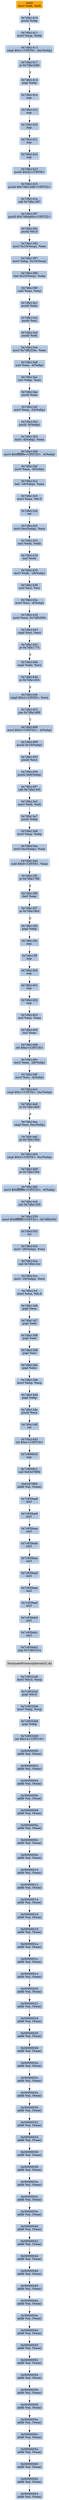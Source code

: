 digraph G {
node[shape=rectangle,style=filled,fillcolor=lightsteelblue,color=lightsteelblue]
bgcolor="transparent"
a0x7dfa140emovl_edi_edi[label="start\nmovl %edi, %edi",color="lightgrey",fillcolor="orange"];
a0x7dfa1410pushl_ebp[label="0x7dfa1410\npushl %ebp"];
a0x7dfa1411movl_esp_ebp[label="0x7dfa1411\nmovl %esp, %ebp"];
a0x7dfa1413cmpl_0x1UINT8_0xcebp_[label="0x7dfa1413\ncmpl $0x1<UINT8>, 0xc(%ebp)"];
a0x7dfa1417je_0x7dfa1b9d[label="0x7dfa1417\nje 0x7dfa1b9d"];
a0x7dfa141dpopl_ebp[label="0x7dfa141d\npopl %ebp"];
a0x7dfa141enop_[label="0x7dfa141e\nnop "];
a0x7dfa141fnop_[label="0x7dfa141f\nnop "];
a0x7dfa1420nop_[label="0x7dfa1420\nnop "];
a0x7dfa1421nop_[label="0x7dfa1421\nnop "];
a0x7dfa1422nop_[label="0x7dfa1422\nnop "];
a0x7dfa1423pushl_0x2cUINT8[label="0x7dfa1423\npushl $0x2c<UINT8>"];
a0x7dfa1425pushl_0x7dfa14d8UINT32[label="0x7dfa1425\npushl $0x7dfa14d8<UINT32>"];
a0x7dfa142acall_0x7dfa1387[label="0x7dfa142a\ncall 0x7dfa1387"];
a0x7dfa1387pushl_0x7dfabd0cUINT32[label="0x7dfa1387\npushl $0x7dfabd0c<UINT32>"];
a0x7dfa138cpushl_fs_0[label="0x7dfa138c\npushl %fs:0"];
a0x7dfa1393movl_0x10esp__eax[label="0x7dfa1393\nmovl 0x10(%esp), %eax"];
a0x7dfa1397movl_ebp_0x10esp_[label="0x7dfa1397\nmovl %ebp, 0x10(%esp)"];
a0x7dfa139bleal_0x10esp__ebp[label="0x7dfa139b\nleal 0x10(%esp), %ebp"];
a0x7dfa139fsubl_eax_esp[label="0x7dfa139f\nsubl %eax, %esp"];
a0x7dfa13a1pushl_ebx[label="0x7dfa13a1\npushl %ebx"];
a0x7dfa13a2pushl_esi[label="0x7dfa13a2\npushl %esi"];
a0x7dfa13a3pushl_edi[label="0x7dfa13a3\npushl %edi"];
a0x7dfa13a4movl_0x7dfb204c_eax[label="0x7dfa13a4\nmovl 0x7dfb204c, %eax"];
a0x7dfa13a9xorl_eax__4ebp_[label="0x7dfa13a9\nxorl %eax, -4(%ebp)"];
a0x7dfa13acxorl_ebp_eax[label="0x7dfa13ac\nxorl %ebp, %eax"];
a0x7dfa13aepushl_eax[label="0x7dfa13ae\npushl %eax"];
a0x7dfa13afmovl_esp__24ebp_[label="0x7dfa13af\nmovl %esp, -24(%ebp)"];
a0x7dfa13b2pushl__8ebp_[label="0x7dfa13b2\npushl -8(%ebp)"];
a0x7dfa13b5movl__4ebp__eax[label="0x7dfa13b5\nmovl -4(%ebp), %eax"];
a0x7dfa13b8movl_0xfffffffeUINT32__4ebp_[label="0x7dfa13b8\nmovl $0xfffffffe<UINT32>, -4(%ebp)"];
a0x7dfa13bfmovl_eax__8ebp_[label="0x7dfa13bf\nmovl %eax, -8(%ebp)"];
a0x7dfa13c2leal__16ebp__eax[label="0x7dfa13c2\nleal -16(%ebp), %eax"];
a0x7dfa13c5movl_eax_fs_0[label="0x7dfa13c5\nmovl %eax, %fs:0"];
a0x7dfa13cbret[label="0x7dfa13cb\nret"];
a0x7dfa142fmovl_0xcebp__ecx[label="0x7dfa142f\nmovl 0xc(%ebp), %ecx"];
a0x7dfa1432xorl_edx_edx[label="0x7dfa1432\nxorl %edx, %edx"];
a0x7dfa1434incl_edx[label="0x7dfa1434\nincl %edx"];
a0x7dfa1435movl_edx__28ebp_[label="0x7dfa1435\nmovl %edx, -28(%ebp)"];
a0x7dfa1438xorl_esi_esi[label="0x7dfa1438\nxorl %esi, %esi"];
a0x7dfa143amovl_esi__4ebp_[label="0x7dfa143a\nmovl %esi, -4(%ebp)"];
a0x7dfa143dmovl_ecx_0x7dfb200c[label="0x7dfa143d\nmovl %ecx, 0x7dfb200c"];
a0x7dfa1443cmpl_esi_ecx[label="0x7dfa1443\ncmpl %esi, %ecx"];
a0x7dfa1445je_0x7dfa1775[label="0x7dfa1445\nje 0x7dfa1775"];
a0x7dfa144bcmpl_edx_ecx[label="0x7dfa144b\ncmpl %edx, %ecx"];
a0x7dfa144dje_0x7dfa1454[label="0x7dfa144d\nje 0x7dfa1454"];
a0x7dfa144fcmpl_0x2UINT8_ecx[label="0x7dfa144f\ncmpl $0x2<UINT8>, %ecx"];
a0x7dfa1452jne_0x7dfa1489[label="0x7dfa1452\njne 0x7dfa1489"];
a0x7dfa1489movl_0x3UINT32__4ebp_[label="0x7dfa1489\nmovl $0x3<UINT32>, -4(%ebp)"];
a0x7dfa1490pushl_0x10ebp_[label="0x7dfa1490\npushl 0x10(%ebp)"];
a0x7dfa1493pushl_ecx[label="0x7dfa1493\npushl %ecx"];
a0x7dfa1494pushl_0x8ebp_[label="0x7dfa1494\npushl 0x8(%ebp)"];
a0x7dfa1497call_0x7dfa13e5[label="0x7dfa1497\ncall 0x7dfa13e5"];
a0x7dfa13e5movl_edi_edi[label="0x7dfa13e5\nmovl %edi, %edi"];
a0x7dfa13e7pushl_ebp[label="0x7dfa13e7\npushl %ebp"];
a0x7dfa13e8movl_esp_ebp[label="0x7dfa13e8\nmovl %esp, %ebp"];
a0x7dfa13eamovl_0xcebp__eax[label="0x7dfa13ea\nmovl 0xc(%ebp), %eax"];
a0x7dfa13edsubl_0x0UINT8_eax[label="0x7dfa13ed\nsubl $0x0<UINT8>, %eax"];
a0x7dfa13f0je_0x7dfa1786[label="0x7dfa13f0\nje 0x7dfa1786"];
a0x7dfa13f6decl_eax[label="0x7dfa13f6\ndecl %eax"];
a0x7dfa13f7je_0x7dfa19b5[label="0x7dfa13f7\nje 0x7dfa19b5"];
a0x7dfa13fdpopl_ebp[label="0x7dfa13fd\npopl %ebp"];
a0x7dfa13fenop_[label="0x7dfa13fe\nnop "];
a0x7dfa13ffnop_[label="0x7dfa13ff\nnop "];
a0x7dfa1400nop_[label="0x7dfa1400\nnop "];
a0x7dfa1401nop_[label="0x7dfa1401\nnop "];
a0x7dfa1402nop_[label="0x7dfa1402\nnop "];
a0x7dfa1403xorl_eax_eax[label="0x7dfa1403\nxorl %eax, %eax"];
a0x7dfa1405incl_eax[label="0x7dfa1405\nincl %eax"];
a0x7dfa1406ret_0xcUINT16[label="0x7dfa1406\nret $0xc<UINT16>"];
a0x7dfa149cmovl_eax__28ebp_[label="0x7dfa149c\nmovl %eax, -28(%ebp)"];
a0x7dfa149fmovl_esi__4ebp_[label="0x7dfa149f\nmovl %esi, -4(%ebp)"];
a0x7dfa14a2cmpl_0x1UINT8_0xcebp_[label="0x7dfa14a2\ncmpl $0x1<UINT8>, 0xc(%ebp)"];
a0x7dfa14a6je_0x7dfa1906[label="0x7dfa14a6\nje 0x7dfa1906"];
a0x7dfa14accmpl_esi_0xcebp_[label="0x7dfa14ac\ncmpl %esi, 0xc(%ebp)"];
a0x7dfa14afje_0x7dfa1564[label="0x7dfa14af\nje 0x7dfa1564"];
a0x7dfa14b5cmpl_0x3UINT8_0xcebp_[label="0x7dfa14b5\ncmpl $0x3<UINT8>, 0xc(%ebp)"];
a0x7dfa14b9je_0x7dfa1564[label="0x7dfa14b9\nje 0x7dfa1564"];
a0x7dfa14bfmovl_0xfffffffeUINT32__4ebp_[label="0x7dfa14bf\nmovl $0xfffffffe<UINT32>, -4(%ebp)"];
a0x7dfa14c6call_0x7dfa1559[label="0x7dfa14c6\ncall 0x7dfa1559"];
a0x7dfa1559movl_0xffffffffUINT32_0x7dfb200c[label="0x7dfa1559\nmovl $0xffffffff<UINT32>, 0x7dfb200c"];
a0x7dfa1563ret[label="0x7dfa1563\nret"];
a0x7dfa14cbmovl__28ebp__eax[label="0x7dfa14cb\nmovl -28(%ebp), %eax"];
a0x7dfa14cecall_0x7dfa13cc[label="0x7dfa14ce\ncall 0x7dfa13cc"];
a0x7dfa13ccmovl__16ebp__ecx[label="0x7dfa13cc\nmovl -16(%ebp), %ecx"];
a0x7dfa13cfmovl_ecx_fs_0[label="0x7dfa13cf\nmovl %ecx, %fs:0"];
a0x7dfa13d6popl_ecx[label="0x7dfa13d6\npopl %ecx"];
a0x7dfa13d7popl_edi[label="0x7dfa13d7\npopl %edi"];
a0x7dfa13d8popl_edi[label="0x7dfa13d8\npopl %edi"];
a0x7dfa13d9popl_esi[label="0x7dfa13d9\npopl %esi"];
a0x7dfa13dapopl_ebx[label="0x7dfa13da\npopl %ebx"];
a0x7dfa13dbmovl_ebp_esp[label="0x7dfa13db\nmovl %ebp, %esp"];
a0x7dfa13ddpopl_ebp[label="0x7dfa13dd\npopl %ebp"];
a0x7dfa13depushl_ecx[label="0x7dfa13de\npushl %ecx"];
a0x7dfa13dfret[label="0x7dfa13df\nret"];
a0x7dfa14d3ret_0xcUINT16[label="0x7dfa14d3\nret $0xc<UINT16>"];
a0x7c8000c0nop_[label="0x7c8000c0\nnop "];
a0x7c8000c1call_0x63d7f9f4[label="0x7c8000c1\ncall 0x63d7f9f4"];
a0x63d7f9f4addb_al_eax_[label="0x63d7f9f4\naddb %al, (%eax)"];
a0x7c839aa8int3_[label="0x7c839aa8\nint3 "];
a0x7c839aa9int3_[label="0x7c839aa9\nint3 "];
a0x7c839aaaint3_[label="0x7c839aaa\nint3 "];
a0x7c839aabint3_[label="0x7c839aab\nint3 "];
a0x7c839aacint3_[label="0x7c839aac\nint3 "];
a0x7c839aadint3_[label="0x7c839aad\nint3 "];
a0x7c839aaeint3_[label="0x7c839aae\nint3 "];
a0x7c839aafint3_[label="0x7c839aaf\nint3 "];
a0x7c839ab0int3_[label="0x7c839ab0\nint3 "];
a0x7c839ab1int3_[label="0x7c839ab1\nint3 "];
a0x7c839ab2jmp_0x7c801e1a[label="0x7c839ab2\njmp 0x7c801e1a"];
TerminateProcess_kernel32_dll[label="TerminateProcess@kernel32.dll",color="lightgrey",fillcolor="lightgrey"];
a0x7c9032a8movl_fs_0_esp[label="0x7c9032a8\nmovl %fs:0, %esp"];
a0x7c9032afpopl_fs_0[label="0x7c9032af\npopl %fs:0"];
a0x7c9032b6movl_ebp_esp[label="0x7c9032b6\nmovl %ebp, %esp"];
a0x7c9032b8popl_ebp[label="0x7c9032b8\npopl %ebp"];
a0x7c9032b9ret_0x14UINT16[label="0x7c9032b9\nret $0x14<UINT16>"];
a0x00000000addb_al_eax_[label="0x00000000\naddb %al, (%eax)"];
a0x00000002addb_al_eax_[label="0x00000002\naddb %al, (%eax)"];
a0x00000004addb_al_eax_[label="0x00000004\naddb %al, (%eax)"];
a0x00000006addb_al_eax_[label="0x00000006\naddb %al, (%eax)"];
a0x00000008addb_al_eax_[label="0x00000008\naddb %al, (%eax)"];
a0x0000000aaddb_al_eax_[label="0x0000000a\naddb %al, (%eax)"];
a0x0000000caddb_al_eax_[label="0x0000000c\naddb %al, (%eax)"];
a0x0000000eaddb_al_eax_[label="0x0000000e\naddb %al, (%eax)"];
a0x00000010addb_al_eax_[label="0x00000010\naddb %al, (%eax)"];
a0x00000012addb_al_eax_[label="0x00000012\naddb %al, (%eax)"];
a0x00000014addb_al_eax_[label="0x00000014\naddb %al, (%eax)"];
a0x00000016addb_al_eax_[label="0x00000016\naddb %al, (%eax)"];
a0x00000018addb_al_eax_[label="0x00000018\naddb %al, (%eax)"];
a0x0000001aaddb_al_eax_[label="0x0000001a\naddb %al, (%eax)"];
a0x0000001caddb_al_eax_[label="0x0000001c\naddb %al, (%eax)"];
a0x0000001eaddb_al_eax_[label="0x0000001e\naddb %al, (%eax)"];
a0x00000020addb_al_eax_[label="0x00000020\naddb %al, (%eax)"];
a0x00000022addb_al_eax_[label="0x00000022\naddb %al, (%eax)"];
a0x00000024addb_al_eax_[label="0x00000024\naddb %al, (%eax)"];
a0x00000026addb_al_eax_[label="0x00000026\naddb %al, (%eax)"];
a0x00000028addb_al_eax_[label="0x00000028\naddb %al, (%eax)"];
a0x0000002aaddb_al_eax_[label="0x0000002a\naddb %al, (%eax)"];
a0x0000002caddb_al_eax_[label="0x0000002c\naddb %al, (%eax)"];
a0x0000002eaddb_al_eax_[label="0x0000002e\naddb %al, (%eax)"];
a0x00000030addb_al_eax_[label="0x00000030\naddb %al, (%eax)"];
a0x00000032addb_al_eax_[label="0x00000032\naddb %al, (%eax)"];
a0x00000034addb_al_eax_[label="0x00000034\naddb %al, (%eax)"];
a0x00000036addb_al_eax_[label="0x00000036\naddb %al, (%eax)"];
a0x00000038addb_al_eax_[label="0x00000038\naddb %al, (%eax)"];
a0x0000003aaddb_al_eax_[label="0x0000003a\naddb %al, (%eax)"];
a0x0000003caddb_al_eax_[label="0x0000003c\naddb %al, (%eax)"];
a0x0000003eaddb_al_eax_[label="0x0000003e\naddb %al, (%eax)"];
a0x00000040addb_al_eax_[label="0x00000040\naddb %al, (%eax)"];
a0x00000042addb_al_eax_[label="0x00000042\naddb %al, (%eax)"];
a0x00000044addb_al_eax_[label="0x00000044\naddb %al, (%eax)"];
a0x00000046addb_al_eax_[label="0x00000046\naddb %al, (%eax)"];
a0x00000048addb_al_eax_[label="0x00000048\naddb %al, (%eax)"];
a0x0000004aaddb_al_eax_[label="0x0000004a\naddb %al, (%eax)"];
a0x0000004caddb_al_eax_[label="0x0000004c\naddb %al, (%eax)"];
a0x0000004eaddb_al_eax_[label="0x0000004e\naddb %al, (%eax)"];
a0x00000050addb_al_eax_[label="0x00000050\naddb %al, (%eax)"];
a0x00000052addb_al_eax_[label="0x00000052\naddb %al, (%eax)"];
a0x00000054addb_al_eax_[label="0x00000054\naddb %al, (%eax)"];
a0x00000056addb_al_eax_[label="0x00000056\naddb %al, (%eax)"];
a0x00000058addb_al_eax_[label="0x00000058\naddb %al, (%eax)"];
a0x0000005aaddb_al_eax_[label="0x0000005a\naddb %al, (%eax)"];
a0x0000005caddb_al_eax_[label="0x0000005c\naddb %al, (%eax)"];
a0x0000005eaddb_al_eax_[label="0x0000005e\naddb %al, (%eax)"];
a0x00000060addb_al_eax_[label="0x00000060\naddb %al, (%eax)"];
a0x00000062addb_al_eax_[label="0x00000062\naddb %al, (%eax)"];
a0x00000064addb_al_eax_[label="0x00000064\naddb %al, (%eax)"];
a0x7dfa140emovl_edi_edi -> a0x7dfa1410pushl_ebp [color="#000000"];
a0x7dfa1410pushl_ebp -> a0x7dfa1411movl_esp_ebp [color="#000000"];
a0x7dfa1411movl_esp_ebp -> a0x7dfa1413cmpl_0x1UINT8_0xcebp_ [color="#000000"];
a0x7dfa1413cmpl_0x1UINT8_0xcebp_ -> a0x7dfa1417je_0x7dfa1b9d [color="#000000"];
a0x7dfa1417je_0x7dfa1b9d -> a0x7dfa141dpopl_ebp [color="#000000",label="F"];
a0x7dfa141dpopl_ebp -> a0x7dfa141enop_ [color="#000000"];
a0x7dfa141enop_ -> a0x7dfa141fnop_ [color="#000000"];
a0x7dfa141fnop_ -> a0x7dfa1420nop_ [color="#000000"];
a0x7dfa1420nop_ -> a0x7dfa1421nop_ [color="#000000"];
a0x7dfa1421nop_ -> a0x7dfa1422nop_ [color="#000000"];
a0x7dfa1422nop_ -> a0x7dfa1423pushl_0x2cUINT8 [color="#000000"];
a0x7dfa1423pushl_0x2cUINT8 -> a0x7dfa1425pushl_0x7dfa14d8UINT32 [color="#000000"];
a0x7dfa1425pushl_0x7dfa14d8UINT32 -> a0x7dfa142acall_0x7dfa1387 [color="#000000"];
a0x7dfa142acall_0x7dfa1387 -> a0x7dfa1387pushl_0x7dfabd0cUINT32 [color="#000000"];
a0x7dfa1387pushl_0x7dfabd0cUINT32 -> a0x7dfa138cpushl_fs_0 [color="#000000"];
a0x7dfa138cpushl_fs_0 -> a0x7dfa1393movl_0x10esp__eax [color="#000000"];
a0x7dfa1393movl_0x10esp__eax -> a0x7dfa1397movl_ebp_0x10esp_ [color="#000000"];
a0x7dfa1397movl_ebp_0x10esp_ -> a0x7dfa139bleal_0x10esp__ebp [color="#000000"];
a0x7dfa139bleal_0x10esp__ebp -> a0x7dfa139fsubl_eax_esp [color="#000000"];
a0x7dfa139fsubl_eax_esp -> a0x7dfa13a1pushl_ebx [color="#000000"];
a0x7dfa13a1pushl_ebx -> a0x7dfa13a2pushl_esi [color="#000000"];
a0x7dfa13a2pushl_esi -> a0x7dfa13a3pushl_edi [color="#000000"];
a0x7dfa13a3pushl_edi -> a0x7dfa13a4movl_0x7dfb204c_eax [color="#000000"];
a0x7dfa13a4movl_0x7dfb204c_eax -> a0x7dfa13a9xorl_eax__4ebp_ [color="#000000"];
a0x7dfa13a9xorl_eax__4ebp_ -> a0x7dfa13acxorl_ebp_eax [color="#000000"];
a0x7dfa13acxorl_ebp_eax -> a0x7dfa13aepushl_eax [color="#000000"];
a0x7dfa13aepushl_eax -> a0x7dfa13afmovl_esp__24ebp_ [color="#000000"];
a0x7dfa13afmovl_esp__24ebp_ -> a0x7dfa13b2pushl__8ebp_ [color="#000000"];
a0x7dfa13b2pushl__8ebp_ -> a0x7dfa13b5movl__4ebp__eax [color="#000000"];
a0x7dfa13b5movl__4ebp__eax -> a0x7dfa13b8movl_0xfffffffeUINT32__4ebp_ [color="#000000"];
a0x7dfa13b8movl_0xfffffffeUINT32__4ebp_ -> a0x7dfa13bfmovl_eax__8ebp_ [color="#000000"];
a0x7dfa13bfmovl_eax__8ebp_ -> a0x7dfa13c2leal__16ebp__eax [color="#000000"];
a0x7dfa13c2leal__16ebp__eax -> a0x7dfa13c5movl_eax_fs_0 [color="#000000"];
a0x7dfa13c5movl_eax_fs_0 -> a0x7dfa13cbret [color="#000000"];
a0x7dfa13cbret -> a0x7dfa142fmovl_0xcebp__ecx [color="#000000"];
a0x7dfa142fmovl_0xcebp__ecx -> a0x7dfa1432xorl_edx_edx [color="#000000"];
a0x7dfa1432xorl_edx_edx -> a0x7dfa1434incl_edx [color="#000000"];
a0x7dfa1434incl_edx -> a0x7dfa1435movl_edx__28ebp_ [color="#000000"];
a0x7dfa1435movl_edx__28ebp_ -> a0x7dfa1438xorl_esi_esi [color="#000000"];
a0x7dfa1438xorl_esi_esi -> a0x7dfa143amovl_esi__4ebp_ [color="#000000"];
a0x7dfa143amovl_esi__4ebp_ -> a0x7dfa143dmovl_ecx_0x7dfb200c [color="#000000"];
a0x7dfa143dmovl_ecx_0x7dfb200c -> a0x7dfa1443cmpl_esi_ecx [color="#000000"];
a0x7dfa1443cmpl_esi_ecx -> a0x7dfa1445je_0x7dfa1775 [color="#000000"];
a0x7dfa1445je_0x7dfa1775 -> a0x7dfa144bcmpl_edx_ecx [color="#000000",label="F"];
a0x7dfa144bcmpl_edx_ecx -> a0x7dfa144dje_0x7dfa1454 [color="#000000"];
a0x7dfa144dje_0x7dfa1454 -> a0x7dfa144fcmpl_0x2UINT8_ecx [color="#000000",label="F"];
a0x7dfa144fcmpl_0x2UINT8_ecx -> a0x7dfa1452jne_0x7dfa1489 [color="#000000"];
a0x7dfa1452jne_0x7dfa1489 -> a0x7dfa1489movl_0x3UINT32__4ebp_ [color="#000000",label="T"];
a0x7dfa1489movl_0x3UINT32__4ebp_ -> a0x7dfa1490pushl_0x10ebp_ [color="#000000"];
a0x7dfa1490pushl_0x10ebp_ -> a0x7dfa1493pushl_ecx [color="#000000"];
a0x7dfa1493pushl_ecx -> a0x7dfa1494pushl_0x8ebp_ [color="#000000"];
a0x7dfa1494pushl_0x8ebp_ -> a0x7dfa1497call_0x7dfa13e5 [color="#000000"];
a0x7dfa1497call_0x7dfa13e5 -> a0x7dfa13e5movl_edi_edi [color="#000000"];
a0x7dfa13e5movl_edi_edi -> a0x7dfa13e7pushl_ebp [color="#000000"];
a0x7dfa13e7pushl_ebp -> a0x7dfa13e8movl_esp_ebp [color="#000000"];
a0x7dfa13e8movl_esp_ebp -> a0x7dfa13eamovl_0xcebp__eax [color="#000000"];
a0x7dfa13eamovl_0xcebp__eax -> a0x7dfa13edsubl_0x0UINT8_eax [color="#000000"];
a0x7dfa13edsubl_0x0UINT8_eax -> a0x7dfa13f0je_0x7dfa1786 [color="#000000"];
a0x7dfa13f0je_0x7dfa1786 -> a0x7dfa13f6decl_eax [color="#000000",label="F"];
a0x7dfa13f6decl_eax -> a0x7dfa13f7je_0x7dfa19b5 [color="#000000"];
a0x7dfa13f7je_0x7dfa19b5 -> a0x7dfa13fdpopl_ebp [color="#000000",label="F"];
a0x7dfa13fdpopl_ebp -> a0x7dfa13fenop_ [color="#000000"];
a0x7dfa13fenop_ -> a0x7dfa13ffnop_ [color="#000000"];
a0x7dfa13ffnop_ -> a0x7dfa1400nop_ [color="#000000"];
a0x7dfa1400nop_ -> a0x7dfa1401nop_ [color="#000000"];
a0x7dfa1401nop_ -> a0x7dfa1402nop_ [color="#000000"];
a0x7dfa1402nop_ -> a0x7dfa1403xorl_eax_eax [color="#000000"];
a0x7dfa1403xorl_eax_eax -> a0x7dfa1405incl_eax [color="#000000"];
a0x7dfa1405incl_eax -> a0x7dfa1406ret_0xcUINT16 [color="#000000"];
a0x7dfa1406ret_0xcUINT16 -> a0x7dfa149cmovl_eax__28ebp_ [color="#000000"];
a0x7dfa149cmovl_eax__28ebp_ -> a0x7dfa149fmovl_esi__4ebp_ [color="#000000"];
a0x7dfa149fmovl_esi__4ebp_ -> a0x7dfa14a2cmpl_0x1UINT8_0xcebp_ [color="#000000"];
a0x7dfa14a2cmpl_0x1UINT8_0xcebp_ -> a0x7dfa14a6je_0x7dfa1906 [color="#000000"];
a0x7dfa14a6je_0x7dfa1906 -> a0x7dfa14accmpl_esi_0xcebp_ [color="#000000",label="F"];
a0x7dfa14accmpl_esi_0xcebp_ -> a0x7dfa14afje_0x7dfa1564 [color="#000000"];
a0x7dfa14afje_0x7dfa1564 -> a0x7dfa14b5cmpl_0x3UINT8_0xcebp_ [color="#000000",label="F"];
a0x7dfa14b5cmpl_0x3UINT8_0xcebp_ -> a0x7dfa14b9je_0x7dfa1564 [color="#000000"];
a0x7dfa14b9je_0x7dfa1564 -> a0x7dfa14bfmovl_0xfffffffeUINT32__4ebp_ [color="#000000",label="F"];
a0x7dfa14bfmovl_0xfffffffeUINT32__4ebp_ -> a0x7dfa14c6call_0x7dfa1559 [color="#000000"];
a0x7dfa14c6call_0x7dfa1559 -> a0x7dfa1559movl_0xffffffffUINT32_0x7dfb200c [color="#000000"];
a0x7dfa1559movl_0xffffffffUINT32_0x7dfb200c -> a0x7dfa1563ret [color="#000000"];
a0x7dfa1563ret -> a0x7dfa14cbmovl__28ebp__eax [color="#000000"];
a0x7dfa14cbmovl__28ebp__eax -> a0x7dfa14cecall_0x7dfa13cc [color="#000000"];
a0x7dfa14cecall_0x7dfa13cc -> a0x7dfa13ccmovl__16ebp__ecx [color="#000000"];
a0x7dfa13ccmovl__16ebp__ecx -> a0x7dfa13cfmovl_ecx_fs_0 [color="#000000"];
a0x7dfa13cfmovl_ecx_fs_0 -> a0x7dfa13d6popl_ecx [color="#000000"];
a0x7dfa13d6popl_ecx -> a0x7dfa13d7popl_edi [color="#000000"];
a0x7dfa13d7popl_edi -> a0x7dfa13d8popl_edi [color="#000000"];
a0x7dfa13d8popl_edi -> a0x7dfa13d9popl_esi [color="#000000"];
a0x7dfa13d9popl_esi -> a0x7dfa13dapopl_ebx [color="#000000"];
a0x7dfa13dapopl_ebx -> a0x7dfa13dbmovl_ebp_esp [color="#000000"];
a0x7dfa13dbmovl_ebp_esp -> a0x7dfa13ddpopl_ebp [color="#000000"];
a0x7dfa13ddpopl_ebp -> a0x7dfa13depushl_ecx [color="#000000"];
a0x7dfa13depushl_ecx -> a0x7dfa13dfret [color="#000000"];
a0x7dfa13dfret -> a0x7dfa14d3ret_0xcUINT16 [color="#000000"];
a0x7dfa14d3ret_0xcUINT16 -> a0x7c8000c0nop_ [color="#000000"];
a0x7c8000c0nop_ -> a0x7c8000c1call_0x63d7f9f4 [color="#000000"];
a0x7c8000c1call_0x63d7f9f4 -> a0x63d7f9f4addb_al_eax_ [color="#000000"];
a0x63d7f9f4addb_al_eax_ -> a0x7c839aa8int3_ [color="#000000"];
a0x7c839aa8int3_ -> a0x7c839aa9int3_ [color="#000000"];
a0x7c839aa9int3_ -> a0x7c839aaaint3_ [color="#000000"];
a0x7c839aaaint3_ -> a0x7c839aabint3_ [color="#000000"];
a0x7c839aabint3_ -> a0x7c839aacint3_ [color="#000000"];
a0x7c839aacint3_ -> a0x7c839aadint3_ [color="#000000"];
a0x7c839aadint3_ -> a0x7c839aaeint3_ [color="#000000"];
a0x7c839aaeint3_ -> a0x7c839aafint3_ [color="#000000"];
a0x7c839aafint3_ -> a0x7c839ab0int3_ [color="#000000"];
a0x7c839ab0int3_ -> a0x7c839ab1int3_ [color="#000000"];
a0x7c839ab1int3_ -> a0x7c839ab2jmp_0x7c801e1a [color="#000000"];
a0x7c839ab2jmp_0x7c801e1a -> TerminateProcess_kernel32_dll [color="#000000"];
TerminateProcess_kernel32_dll -> a0x7c9032a8movl_fs_0_esp [color="#000000"];
a0x7c9032a8movl_fs_0_esp -> a0x7c9032afpopl_fs_0 [color="#000000"];
a0x7c9032afpopl_fs_0 -> a0x7c9032b6movl_ebp_esp [color="#000000"];
a0x7c9032b6movl_ebp_esp -> a0x7c9032b8popl_ebp [color="#000000"];
a0x7c9032b8popl_ebp -> a0x7c9032b9ret_0x14UINT16 [color="#000000"];
a0x7c9032b9ret_0x14UINT16 -> a0x00000000addb_al_eax_ [color="#000000"];
a0x00000000addb_al_eax_ -> a0x00000002addb_al_eax_ [color="#000000"];
a0x00000002addb_al_eax_ -> a0x00000004addb_al_eax_ [color="#000000"];
a0x00000004addb_al_eax_ -> a0x00000006addb_al_eax_ [color="#000000"];
a0x00000006addb_al_eax_ -> a0x00000008addb_al_eax_ [color="#000000"];
a0x00000008addb_al_eax_ -> a0x0000000aaddb_al_eax_ [color="#000000"];
a0x0000000aaddb_al_eax_ -> a0x0000000caddb_al_eax_ [color="#000000"];
a0x0000000caddb_al_eax_ -> a0x0000000eaddb_al_eax_ [color="#000000"];
a0x0000000eaddb_al_eax_ -> a0x00000010addb_al_eax_ [color="#000000"];
a0x00000010addb_al_eax_ -> a0x00000012addb_al_eax_ [color="#000000"];
a0x00000012addb_al_eax_ -> a0x00000014addb_al_eax_ [color="#000000"];
a0x00000014addb_al_eax_ -> a0x00000016addb_al_eax_ [color="#000000"];
a0x00000016addb_al_eax_ -> a0x00000018addb_al_eax_ [color="#000000"];
a0x00000018addb_al_eax_ -> a0x0000001aaddb_al_eax_ [color="#000000"];
a0x0000001aaddb_al_eax_ -> a0x0000001caddb_al_eax_ [color="#000000"];
a0x0000001caddb_al_eax_ -> a0x0000001eaddb_al_eax_ [color="#000000"];
a0x0000001eaddb_al_eax_ -> a0x00000020addb_al_eax_ [color="#000000"];
a0x00000020addb_al_eax_ -> a0x00000022addb_al_eax_ [color="#000000"];
a0x00000022addb_al_eax_ -> a0x00000024addb_al_eax_ [color="#000000"];
a0x00000024addb_al_eax_ -> a0x00000026addb_al_eax_ [color="#000000"];
a0x00000026addb_al_eax_ -> a0x00000028addb_al_eax_ [color="#000000"];
a0x00000028addb_al_eax_ -> a0x0000002aaddb_al_eax_ [color="#000000"];
a0x0000002aaddb_al_eax_ -> a0x0000002caddb_al_eax_ [color="#000000"];
a0x0000002caddb_al_eax_ -> a0x0000002eaddb_al_eax_ [color="#000000"];
a0x0000002eaddb_al_eax_ -> a0x00000030addb_al_eax_ [color="#000000"];
a0x00000030addb_al_eax_ -> a0x00000032addb_al_eax_ [color="#000000"];
a0x00000032addb_al_eax_ -> a0x00000034addb_al_eax_ [color="#000000"];
a0x00000034addb_al_eax_ -> a0x00000036addb_al_eax_ [color="#000000"];
a0x00000036addb_al_eax_ -> a0x00000038addb_al_eax_ [color="#000000"];
a0x00000038addb_al_eax_ -> a0x0000003aaddb_al_eax_ [color="#000000"];
a0x0000003aaddb_al_eax_ -> a0x0000003caddb_al_eax_ [color="#000000"];
a0x0000003caddb_al_eax_ -> a0x0000003eaddb_al_eax_ [color="#000000"];
a0x0000003eaddb_al_eax_ -> a0x00000040addb_al_eax_ [color="#000000"];
a0x00000040addb_al_eax_ -> a0x00000042addb_al_eax_ [color="#000000"];
a0x00000042addb_al_eax_ -> a0x00000044addb_al_eax_ [color="#000000"];
a0x00000044addb_al_eax_ -> a0x00000046addb_al_eax_ [color="#000000"];
a0x00000046addb_al_eax_ -> a0x00000048addb_al_eax_ [color="#000000"];
a0x00000048addb_al_eax_ -> a0x0000004aaddb_al_eax_ [color="#000000"];
a0x0000004aaddb_al_eax_ -> a0x0000004caddb_al_eax_ [color="#000000"];
a0x0000004caddb_al_eax_ -> a0x0000004eaddb_al_eax_ [color="#000000"];
a0x0000004eaddb_al_eax_ -> a0x00000050addb_al_eax_ [color="#000000"];
a0x00000050addb_al_eax_ -> a0x00000052addb_al_eax_ [color="#000000"];
a0x00000052addb_al_eax_ -> a0x00000054addb_al_eax_ [color="#000000"];
a0x00000054addb_al_eax_ -> a0x00000056addb_al_eax_ [color="#000000"];
a0x00000056addb_al_eax_ -> a0x00000058addb_al_eax_ [color="#000000"];
a0x00000058addb_al_eax_ -> a0x0000005aaddb_al_eax_ [color="#000000"];
a0x0000005aaddb_al_eax_ -> a0x0000005caddb_al_eax_ [color="#000000"];
a0x0000005caddb_al_eax_ -> a0x0000005eaddb_al_eax_ [color="#000000"];
a0x0000005eaddb_al_eax_ -> a0x00000060addb_al_eax_ [color="#000000"];
a0x00000060addb_al_eax_ -> a0x00000062addb_al_eax_ [color="#000000"];
a0x00000062addb_al_eax_ -> a0x00000064addb_al_eax_ [color="#000000"];
}
